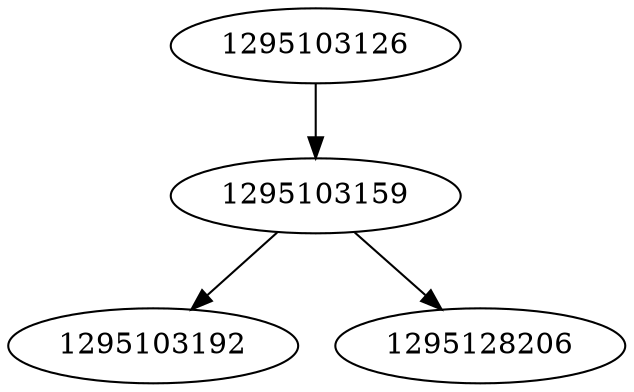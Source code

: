 strict digraph  {
1295103192;
1295103126;
1295128206;
1295103159;
1295103126 -> 1295103159;
1295103159 -> 1295128206;
1295103159 -> 1295103192;
}
